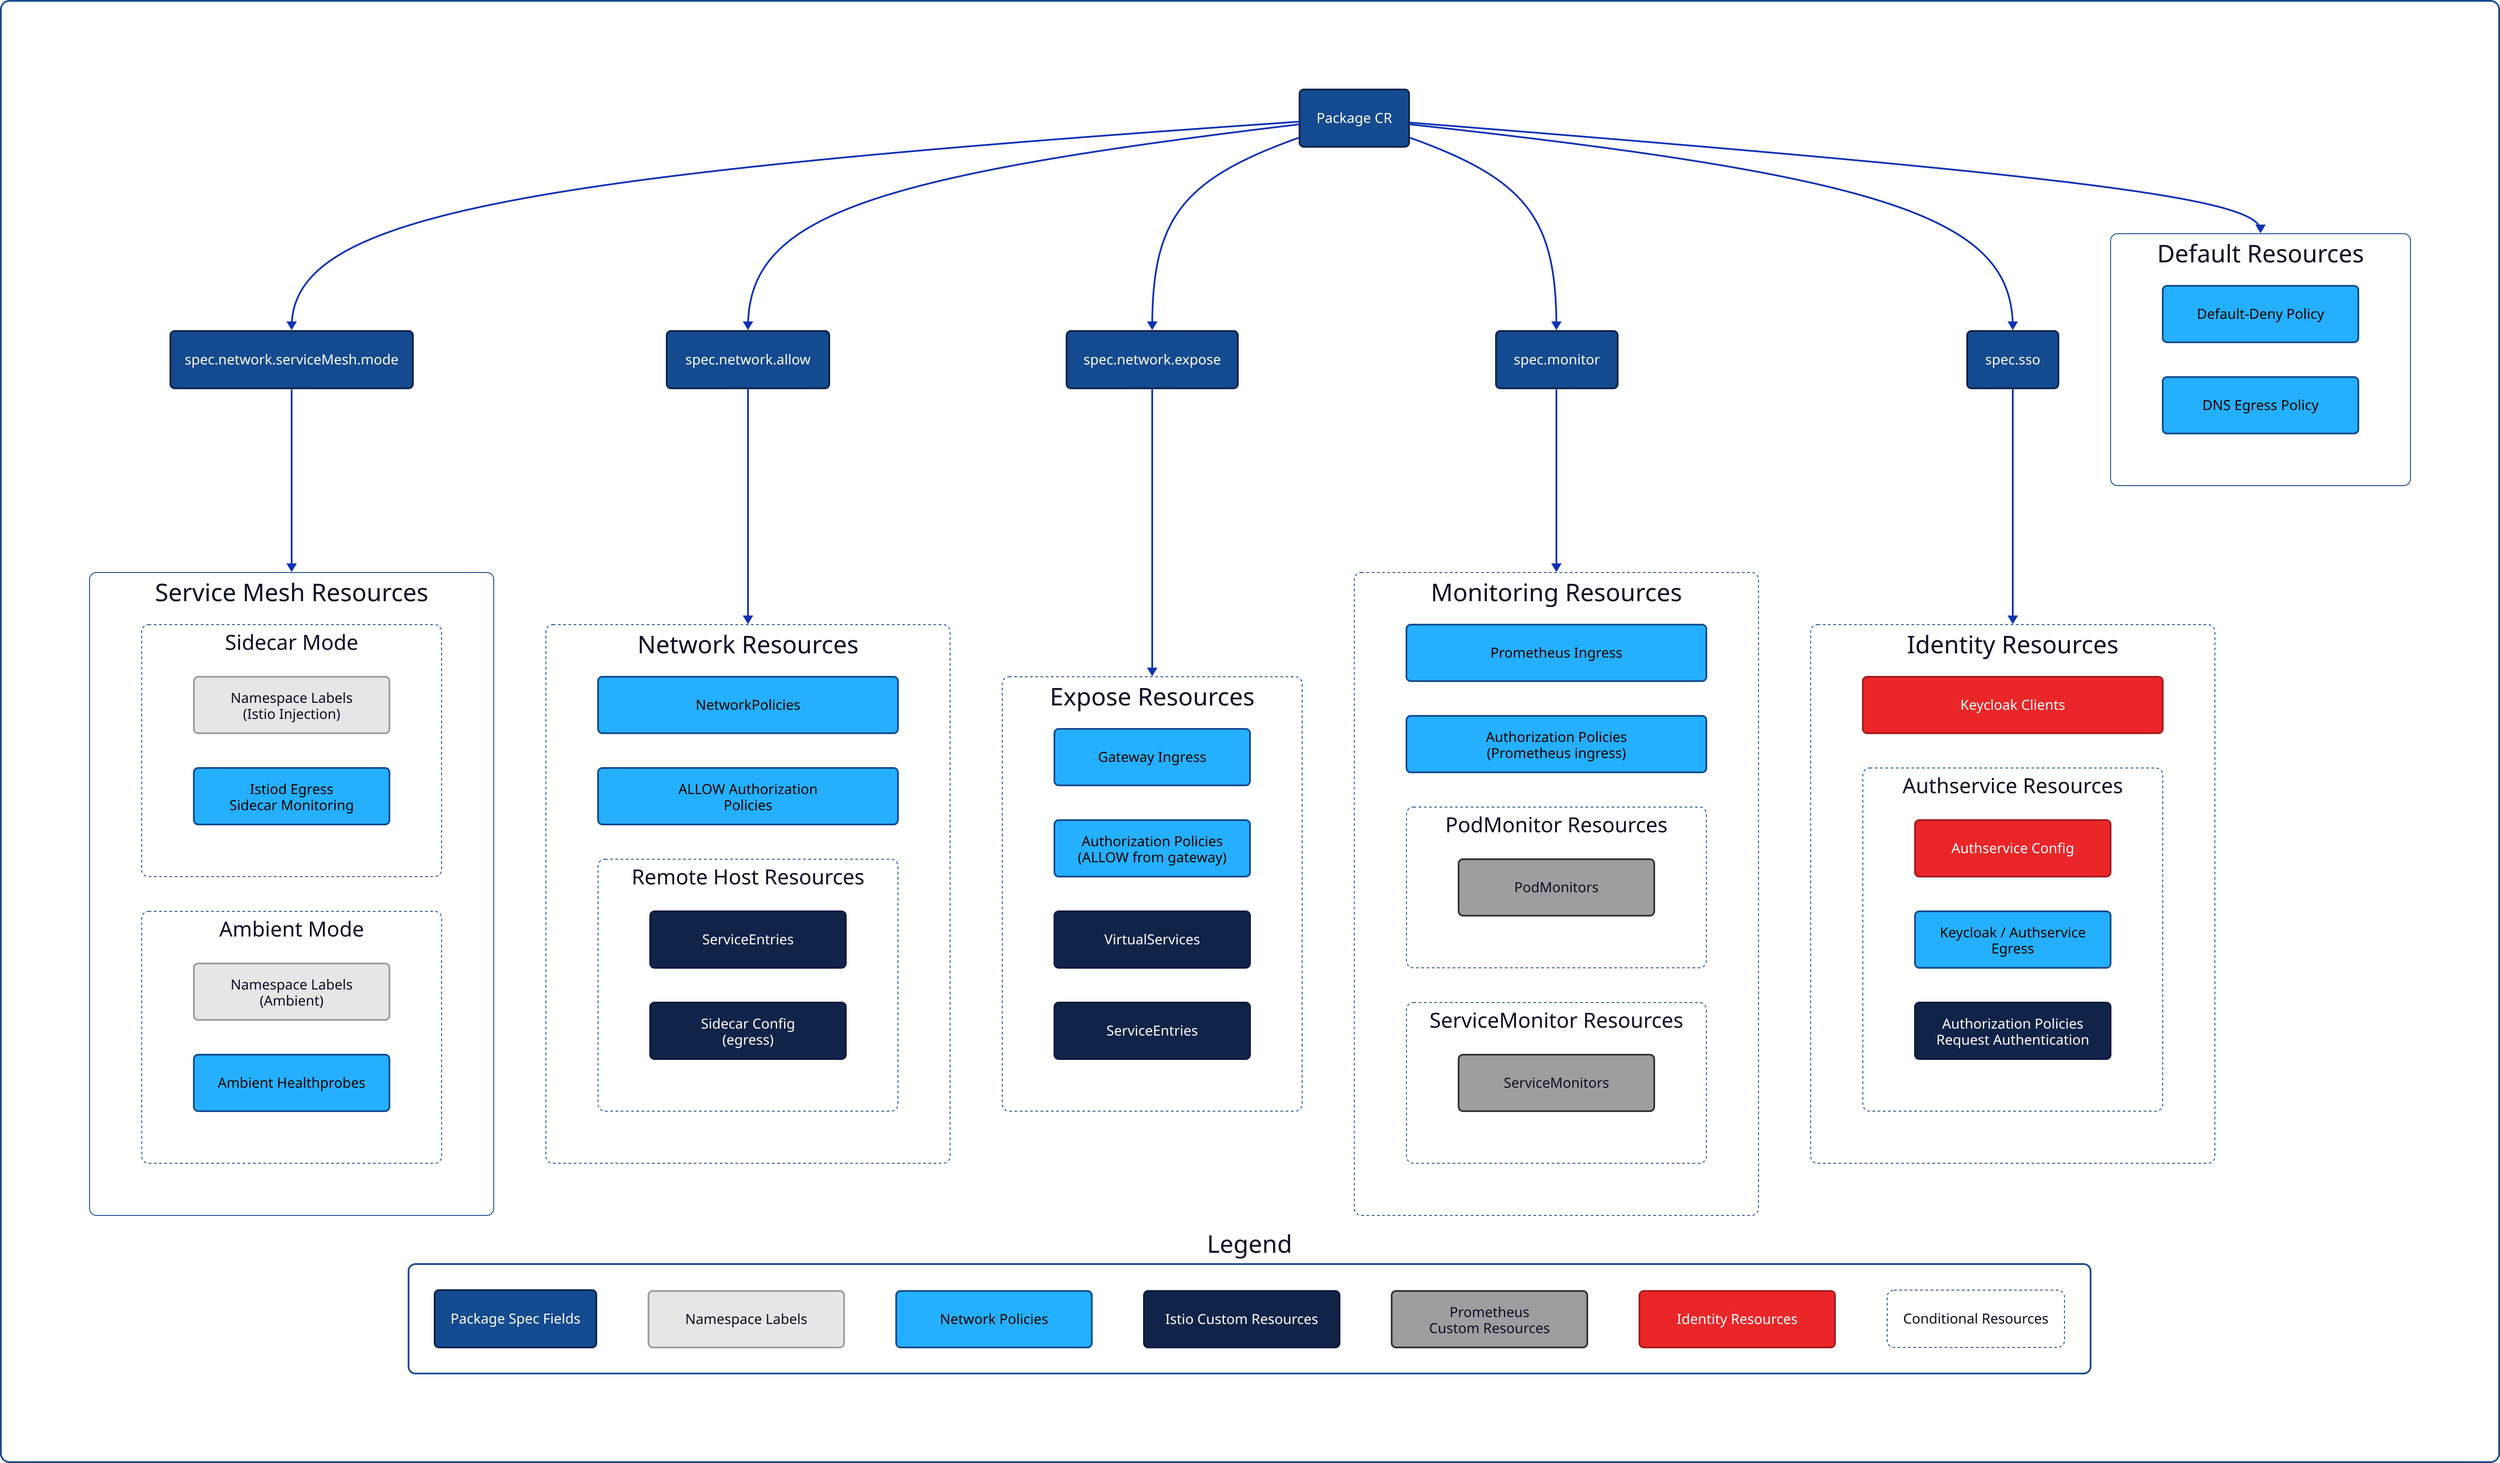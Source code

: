 # Theme and direction
direction: down

# Global diagram styling
style: {
  fill: "white"
  stroke: "#144a8f"
  stroke-width: 2
  border-radius: 10
  font-color: "#000000"
}

# Define classes for styling
classes: {
  pkgSpec: {
    style: {
      fill: "#144a8f"
      stroke: "#102349"
      stroke-width: 2
      border-radius: 5
      font-color: "#ffffff"
      bold: false
    }
  }
  defaultResource: {
    style: {
      fill: "#e6e6e6"
      stroke: "#9e9e9e"
      border-radius: 5
      bold: false
    }
    width: 225
    height: 65
  }
  networkResource: {
    style: {
      fill: "#24b0ff"
      stroke: "#144a8f"
      stroke-width: 2
      border-radius: 5
      font-color: "#000000"
      bold: false
    }
    width: 225
    height: 65
  }
  istioResource: {
    style: {
      fill: "#102349"
      stroke: "#0c1a3e"
      stroke-width: 2
      border-radius: 5
      font-color: "#ffffff"
      bold: false
    }
    width: 225
    height: 65
  }
  monitorResource: {
    style: {
      fill: "#9e9e9e"
      stroke: "#323336"
      stroke-width: 2
      border-radius: 5
      bold: false
    }
    width: 225
    height: 65
  }
  authResource: {
    style: {
      fill: "#eb2628"
      stroke: "#a51c1e"
      stroke-width: 2
      border-radius: 5
      font-color: "#ffffff"
      bold: false
    }
    width: 225
    height: 65
  }
  container: {
    style: {
      fill: "transparent"
      stroke: "#144a8f"
      stroke-width: 1
      border-radius: 8
      stroke-dash: 3
    }
    grid-columns: 1
    direction: down
  }
  containerNoDash: {
    style: {
      fill: "transparent"
      stroke: "#144a8f"
      stroke-width: 1
      border-radius: 8
    }
    grid-columns: 1
    direction: down
  }
}

# Main Package CR
Package: {
  label: "Package CR"
  class: pkgSpec
}

# Package Specs
AllowSpec: {
  label: "spec.network.allow"
  class: pkgSpec
}

ExposeSpec: {
  label: "spec.network.expose"
  class: pkgSpec
}

ServiceMeshSpec: {
  label: "spec.network.serviceMesh.mode"
  class: pkgSpec
}

MonitorSpec: {
  label: "spec.monitor"
  class: pkgSpec
}

SSOSpec: {
  label: "spec.sso"
  class: pkgSpec
}

# Default Resources & Service Mesh
DefaultResources: {
  label: "Default Resources"
  class: containerNoDash

  DefPol: {
    label: "Default-Deny Policy"
    class: networkResource
  }

  DNSPol: {
    label: "DNS Egress Policy"
    class: networkResource
  }
}

ServiceMeshResources: {
  label: "Service Mesh Resources"
  class: containerNoDash

  SidecarResources: {
    label: "Sidecar Mode"
    class: container

    NSLabelsSidecar: {
      label: "Namespace Labels\n(Istio Injection)"
      class: defaultResource
    }

    SidecarNetPols: {
      label: "Istiod Egress\nSidecar Monitoring"
      class: networkResource
    }
  }

  AmbientResources: {
    label: "Ambient Mode"
    class: container

    NSLabelsAmbient: {
      label: "Namespace Labels\n(Ambient)"
      class: defaultResource
    }

    AmbientNetPols: {
      label: "Ambient Healthprobes"
      class: networkResource
    }
  }
}

# Network Resources
NetworkResources: {
  label: "Network Resources"
  class: container

  AllowNetPol: {
    label: "NetworkPolicies"
    class: networkResource
  }

  AllowAuthPol: {
    label: "ALLOW Authorization\nPolicies"
    class: networkResource
  }

  RemoteHostResources: {
    label: "Remote Host Resources"
    class: container
    direction: down

    RemoteSvcEntry: {
      label: "ServiceEntries"
      class: istioResource
    }

    RemoteSidecar: {
      label: "Sidecar Config\n(egress)"
      class: istioResource
    }
  }
}

# Identity Resources
IdentityResources: {
  label: "Identity Resources"
  class: container

  KeycloakClients: {
    label: "Keycloak Clients"
    class: authResource
  }

  AuthserviceResources: {
    label: "Authservice Resources"
    class: container

    AuthserviceConfig: {
      label: "Authservice Config"
      class: authResource
    }

    AuthserviceNetPol: {
      label: "Keycloak / Authservice\nEgress"
      class: networkResource
    }

    IstioAuth: {
      label: "Authorization Policies\nRequest Authentication"
      class: istioResource
    }
  }
}

# Expose Resources
ExposeResources: {
  label: "Expose Resources"
  class: container

  ExposeNetPol: {
    label: "Gateway Ingress"
    class: networkResource
  }

  ExposeAuthPol: {
    label: "Authorization Policies\n(ALLOW from gateway)"
    class: networkResource
  }

  ExposeVirtSvc: {
    label: "VirtualServices"
    class: istioResource
  }

  ExposeSvcEntry: {
    label: "ServiceEntries"
    class: istioResource
  }
}

# Monitoring Resources
MonitoringResources: {
  label: "Monitoring Resources"
  class: container

  MonitorNetPols: {
    label: "Prometheus Ingress"
    class: networkResource
  }

  MonitorAuthPols: {
    label: "Authorization Policies\n(Prometheus ingress)"
    class: networkResource
  }

  PodMonitorResources: {
    label: "PodMonitor Resources"
    class: container

    PodMonitors: {
      label: "PodMonitors"
      class: monitorResource
    }
  }

  ServiceMonitorResources: {
    label: "ServiceMonitor Resources"
    class: container

    ServiceMonitors: {
      label: "ServiceMonitors"
      class: monitorResource
    }
  }
}

# Legend
Legend: {
  label: "Legend"
  style: {
    fill: "white"
    stroke: "#144a8f"
    stroke-width: 2
    border-radius: 8
  }
  direction: down

  L1: {label: "Package Spec Fields"; class: pkgSpec}
  L2: {label: "Namespace Labels"; class: defaultResource}
  L3: {label: "Network Policies"; class: networkResource}
  L4: {label: "Istio Custom Resources"; class: istioResource}
  L5: {label: "Prometheus\nCustom Resources"; class: monitorResource}
  L6: {label: "Identity Resources"; class: authResource}
  L7: {label: "Conditional Resources"; class: container; style.font-size: 16; style.bold: false}

  near: "bottom-center"
}

# Edges
Package -> DefaultResources
Package -> ServiceMeshSpec
Package -> AllowSpec
Package -> ExposeSpec
Package -> MonitorSpec
Package -> SSOSpec

ServiceMeshSpec -> ServiceMeshResources
AllowSpec -> NetworkResources
SSOSpec -> IdentityResources
ExposeSpec -> ExposeResources
MonitorSpec -> MonitoringResources
